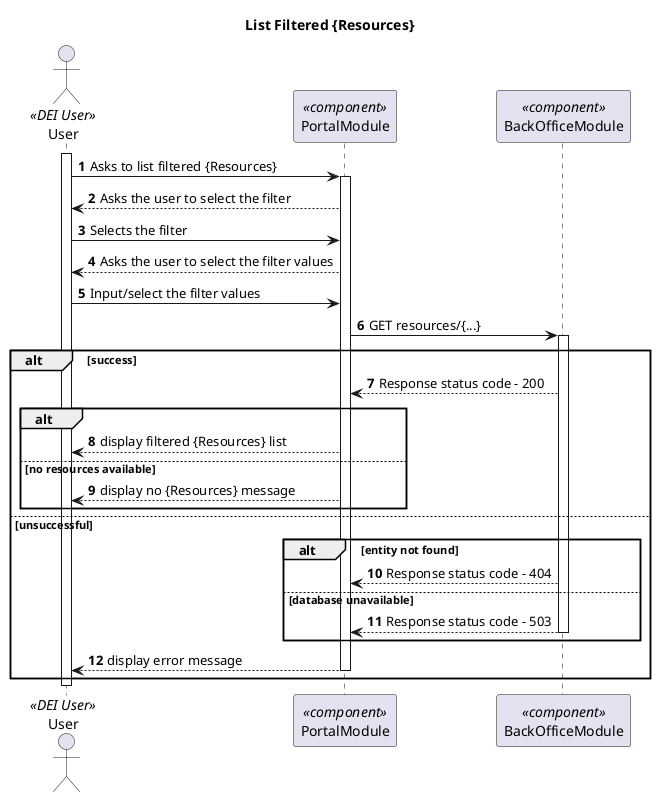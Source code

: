 @startuml Process View - Level 2

autonumber
skinparam packageStyle rect

title List Filtered {Resources}

actor "User" as U <<DEI User>>
participant "PortalModule" as RPM <<component>>
participant "BackOfficeModule" as DAM <<component>>

activate U

U -> RPM:  Asks to list filtered {Resources}

activate RPM

U <-- RPM: Asks the user to select the filter

U -> RPM:  Selects the filter

U <-- RPM: Asks the user to select the filter values

U -> RPM:  Input/select the filter values

RPM -> DAM: GET resources/{...}

activate DAM
alt success
RPM <-- DAM: Response status code - 200

alt
U <-- RPM: display filtered {Resources} list
else no resources available
U <-- RPM: display no {Resources} message
end

else unsuccessful

alt entity not found
 RPM <-- DAM: Response status code - 404
else database unavailable
 RPM <-- DAM: Response status code - 503
deactivate DAM
end
 U<-- RPM: display error message


deactivate RPM
end
deactivate U

@enduml